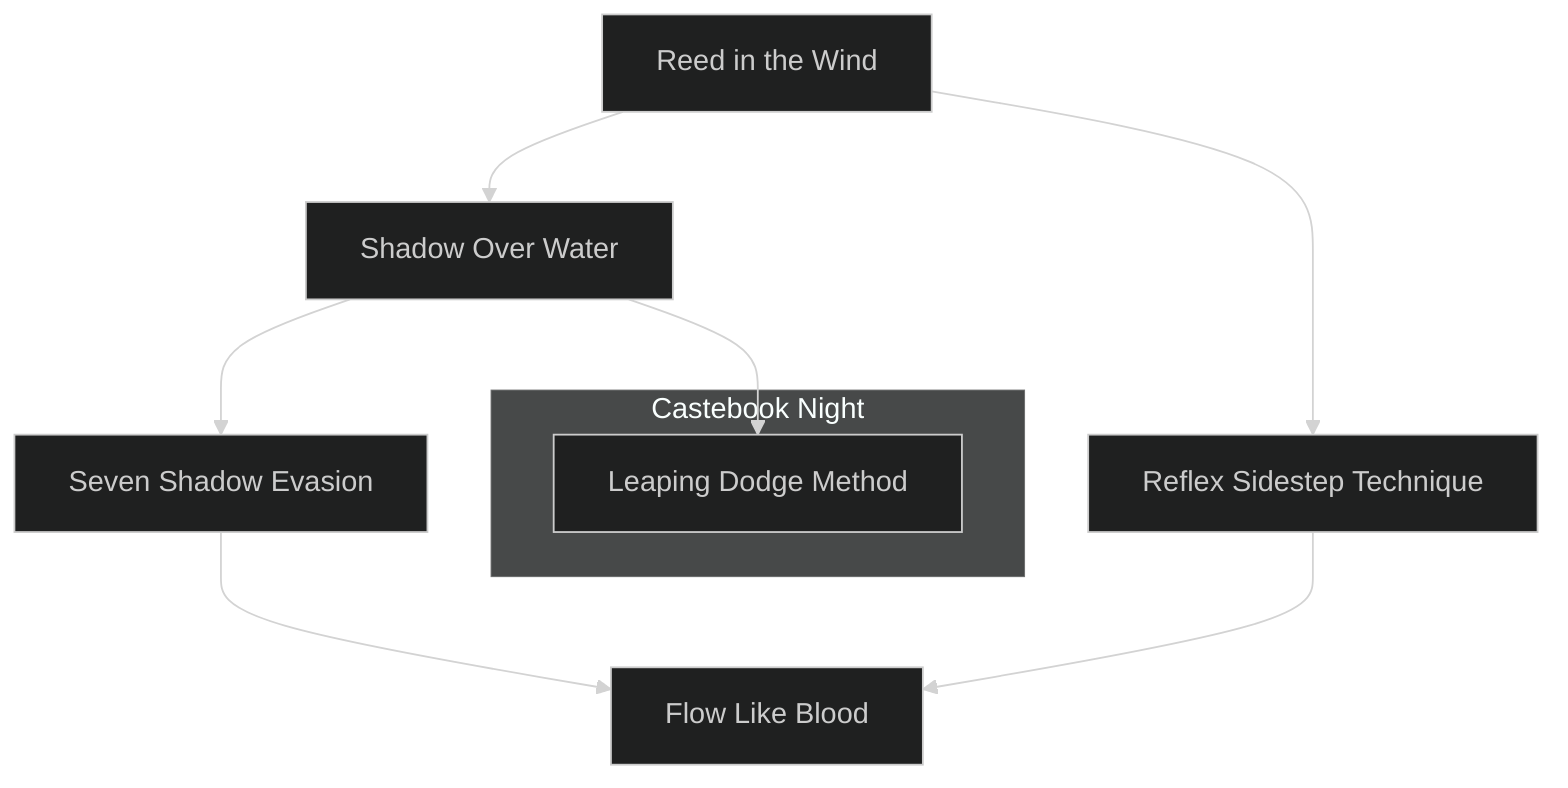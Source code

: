 ---
config:
  theme: dark
---
flowchart TD

    reed_in_the_wind[Reed in the Wind]
    click reed_in_the_wind callback "
        Reed in the Wind<br>
        <br>
        Cost: 1 mote per 2 dice
        Duration: Instant
        Type: Reflexive
        Minimum Dodge: 2
        Minimum Essence: 1
        Prerequisite Charms: None
        The Exalted lets Essence flow through her body, making
        her motions as smooth as those of reeds and willows in the
        wind. For each mote spent, add 2 dice to an attempt to dodge
        an attack that the character can anticipate coming. A character
        cannot gain more dice than her regular Dexterity +
        Dodge pool. The player must declare she is using this Charm
        and how much Essence she will spend on it before her
        character's opponent makes his attack roll. If there are an odd
        number of dice in the characters Dexterity + Dodge pool, the
        fractional mote left over after buying the last die is lost.<br>
        <br>
        Errata:<br>
        Each mote spent on Reed in the Wind adds 2 dice to the character’s Dexterity + Dodge pool, not 1 die as
        the Charm description at one point implies.
        "

    shadow_over_water[Shadow Over Water]
    reed_in_the_wind --> shadow_over_water
    click shadow_over_water callback "
        Shadow Over Water<br>
        <br>
        Cost: 2 motes<br>
        Duration: Instant<br>
        Type: Reflexive<br>
        Minimum Dodge: 3<br>
        Minimum Essence: 1<br>
        Prerequisite Charms: Reed in the Wind<br>
        <br>
        Like shadows over water, the Exalted moves with perfect,
        fluid grace and speed. The character may dodge a single
        attack that he can anticipate with his full Dexterity + Dodge
        pool. Characters must spend the Essence for Shadow Over
        Water before his opponent makes her attack roll.
        "

    seven_shadow_evasion[Seven Shadow Evasion]
    shadow_over_water --> seven_shadow_evasion
    click seven_shadow_evasion callback "
        Seven Shadow Evasion<br>
        <br>
        Cost: 6 motes<br>
        Duration: Instant<br>
        Type: Reflexive<br>
        Minimum Dodge: 5<br>
        Minimum Essence: 1<br>
        Prerequisite Charms: Shadow Over Water<br>
        <br>
        From Shadows Over Water to shadow itself, the
        character is too quick to be hit at all. The character can use
        this Charm to evade, without the need for a roll, any single
        attack that she can anticipate, even one that has an area
        of effect. A character must invoke Seven Shadow Evasion
        before her opponent makes his attack roll.
        "

    reflex_sidestep_technique[Reflex Sidestep Technique]
    reed_in_the_wind --> reflex_sidestep_technique
    click reflex_sidestep_technique callback "
        Reflex Sidestep Technique<br>
        <br>
        Cost: 2 motes<br>
        Duration: Instant<br>
        Type: Reflexive<br>
        Minimum Dodge: 3<br>
        Minimum Essence: 1<br>
        Prerequisite Charms: Reed in the Wind<br>
        <br>
        The character's attunement to the interaction of her
        anima with the ambient Essence of Creation makes her
        preternaturally aware of her surroundings. By using this
        Charm, she may dodge attacks that she is not even aware of.
        If the character is attacked, even by an attack she does not
        anticipate, she may spend 2 motes of Essence to attempt to
        evade the attack. The character's dice pool for dodging such
        attacks is equal to (2 x her permanent Essence score).
        Reflex Sidestep Technique cannot be used as part of
        a Combo with other Dodge Charms. Although the character
        does not perceive the situation until she has already
        dodged, the player may choose whether or not the character
        spends the Essence to dodge the blow. If she chooses to
        dodge, she must spend the Essence to do so before the
        attacker makes his roll.
        "

    flow_like_blood[Flow Like Blood]
    reflex_sidestep_technique --> flow_like_blood
    seven_shadow_evasion --> flow_like_blood
    click flow_like_blood callback "
        Flow Like Blood<br>
        <br>
        Cost: 5 motes, 1 Willpower<br>
        Duration: One scene<br>
        Type: Simple<br>
        Minimum Dodge: 5<br>
        Minimum Essence: 3<br>
        Prerequisite Charms: Reflex Sidestep Technique, Seven Shadow Evasion<br>
        <br>
        The character permeates his being with Essence,
        becoming partly atomized. He moves with an impossible
        fluid grace, and those attacks that he cannot dodge often
        pass harmlessly through his dreamlike body. For the rest of
        the scene, the character may use his full Dexterity + Dodge
        dice pool to dodge all physical attacks, perceived or not.
        "

    subgraph Castebook Night
        leaping_dodge_method[Leaping Dodge Method]
        click leaping_dodge_method callback "
            Leaping Dodge Method<br>
            <br>
            Cost: 4 motes<br>
            Duration: Instant<br>
            Type: Reflexive<br>
            Minimum Dodge: 3<br>
            Minimum Essence: 2<br>
            Prerequisite Charms: Shadow Over Water<br>
            <br>
            When attacked, the Exalted makes a prodigious leap
            to take herself out of harms way. When making any dodge
            using this Charm, the character avoids the attack by
            leaping up to (Strength + Athletics) x 3 yards vertically
            or twice this distance horizontally. The Exalt can choose
            the exact direction and distance of this leap, so long as it
            is away from her attacker. Leaping Dodge Method is
            explicitly permitted to be part of a Combo with any Dodge
            Charms, including Reflex Sidestep Technique. This
            Charm will break multiple attack techniques if the attacker
            cannot follow the dodging character.
            "
    end

    shadow_over_water --> leaping_dodge_method